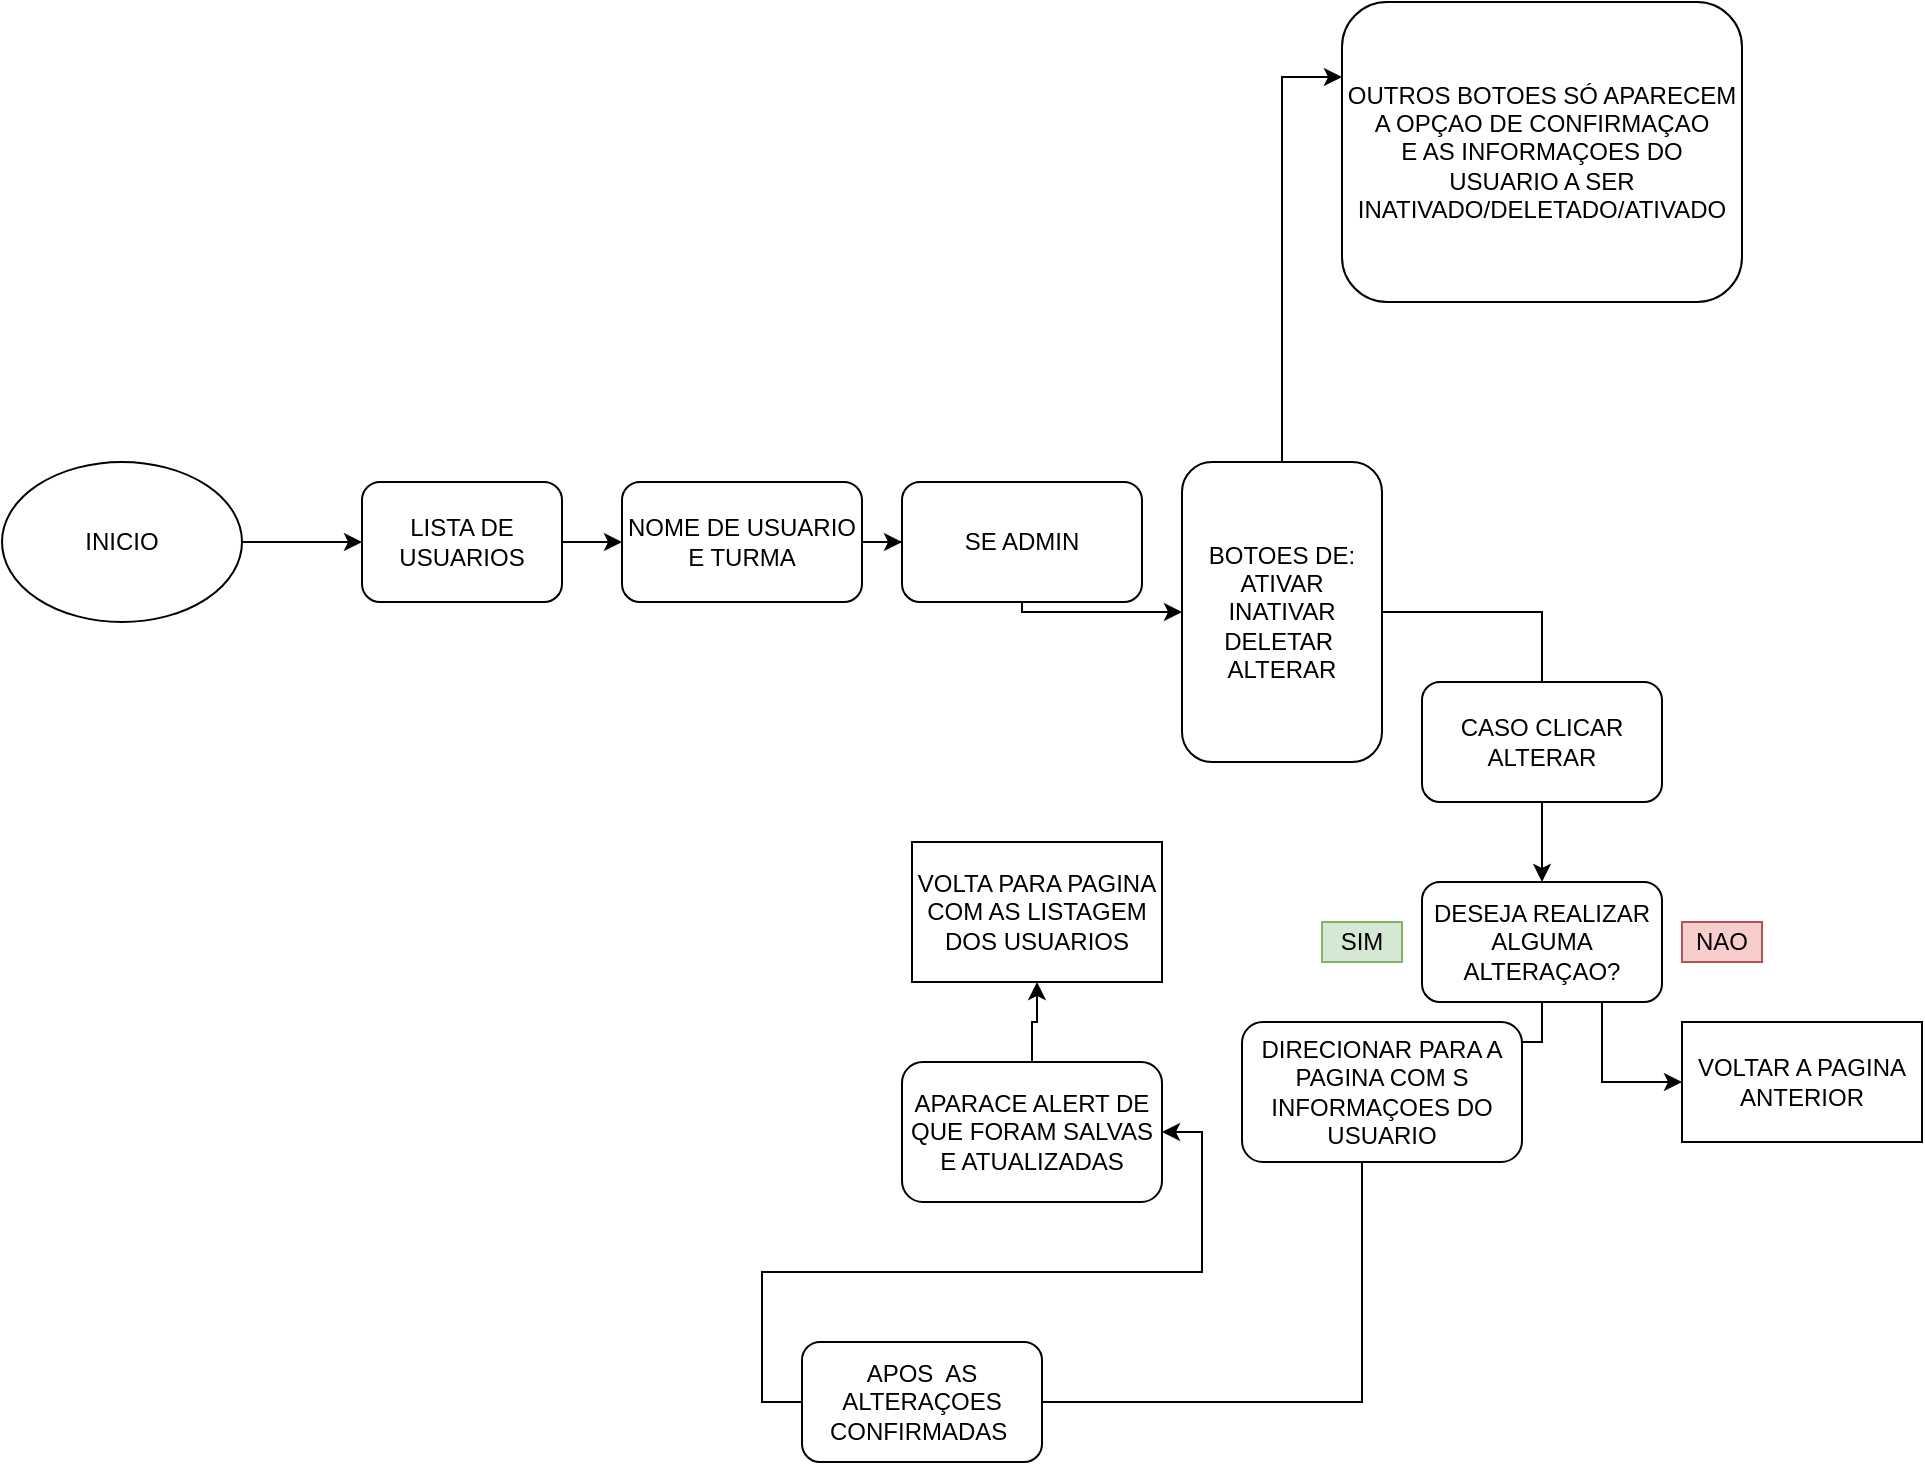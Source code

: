 <mxfile version="26.0.16">
  <diagram name="Página-1" id="2bC5uK4rPnqfn1l3-wC1">
    <mxGraphModel dx="1380" dy="1942" grid="1" gridSize="10" guides="1" tooltips="1" connect="1" arrows="1" fold="1" page="1" pageScale="1" pageWidth="827" pageHeight="1169" math="0" shadow="0">
      <root>
        <mxCell id="0" />
        <mxCell id="1" parent="0" />
        <mxCell id="DpO54ZF7eRutuAHy9TVS-1" style="edgeStyle=orthogonalEdgeStyle;rounded=0;orthogonalLoop=1;jettySize=auto;html=1;exitX=1;exitY=0.5;exitDx=0;exitDy=0;" edge="1" parent="1" source="DpO54ZF7eRutuAHy9TVS-2" target="DpO54ZF7eRutuAHy9TVS-4">
          <mxGeometry relative="1" as="geometry" />
        </mxCell>
        <mxCell id="DpO54ZF7eRutuAHy9TVS-2" value="INICIO" style="ellipse;whiteSpace=wrap;html=1;" vertex="1" parent="1">
          <mxGeometry x="30" y="40" width="120" height="80" as="geometry" />
        </mxCell>
        <mxCell id="DpO54ZF7eRutuAHy9TVS-25" value="" style="edgeStyle=orthogonalEdgeStyle;rounded=0;orthogonalLoop=1;jettySize=auto;html=1;" edge="1" parent="1" source="DpO54ZF7eRutuAHy9TVS-4" target="DpO54ZF7eRutuAHy9TVS-7">
          <mxGeometry relative="1" as="geometry" />
        </mxCell>
        <mxCell id="DpO54ZF7eRutuAHy9TVS-4" value="LISTA DE USUARIOS" style="rounded=1;whiteSpace=wrap;html=1;" vertex="1" parent="1">
          <mxGeometry x="210" y="50" width="100" height="60" as="geometry" />
        </mxCell>
        <mxCell id="DpO54ZF7eRutuAHy9TVS-6" style="edgeStyle=orthogonalEdgeStyle;rounded=0;orthogonalLoop=1;jettySize=auto;html=1;exitX=1;exitY=0.5;exitDx=0;exitDy=0;" edge="1" parent="1" source="DpO54ZF7eRutuAHy9TVS-7" target="DpO54ZF7eRutuAHy9TVS-10">
          <mxGeometry relative="1" as="geometry">
            <mxPoint x="610" y="80" as="targetPoint" />
          </mxGeometry>
        </mxCell>
        <mxCell id="DpO54ZF7eRutuAHy9TVS-27" style="edgeStyle=orthogonalEdgeStyle;rounded=0;orthogonalLoop=1;jettySize=auto;html=1;exitX=1;exitY=0.5;exitDx=0;exitDy=0;entryX=0;entryY=0.5;entryDx=0;entryDy=0;" edge="1" parent="1" source="DpO54ZF7eRutuAHy9TVS-7" target="DpO54ZF7eRutuAHy9TVS-26">
          <mxGeometry relative="1" as="geometry" />
        </mxCell>
        <mxCell id="DpO54ZF7eRutuAHy9TVS-7" value="NOME DE USUARIO E TURMA" style="rounded=1;whiteSpace=wrap;html=1;" vertex="1" parent="1">
          <mxGeometry x="340" y="50" width="120" height="60" as="geometry" />
        </mxCell>
        <mxCell id="DpO54ZF7eRutuAHy9TVS-8" style="edgeStyle=orthogonalEdgeStyle;rounded=0;orthogonalLoop=1;jettySize=auto;html=1;" edge="1" parent="1" source="DpO54ZF7eRutuAHy9TVS-10" target="DpO54ZF7eRutuAHy9TVS-13">
          <mxGeometry relative="1" as="geometry" />
        </mxCell>
        <mxCell id="DpO54ZF7eRutuAHy9TVS-9" style="edgeStyle=orthogonalEdgeStyle;rounded=0;orthogonalLoop=1;jettySize=auto;html=1;exitX=0.5;exitY=0;exitDx=0;exitDy=0;entryX=0;entryY=0.25;entryDx=0;entryDy=0;" edge="1" parent="1" source="DpO54ZF7eRutuAHy9TVS-10" target="DpO54ZF7eRutuAHy9TVS-15">
          <mxGeometry relative="1" as="geometry">
            <mxPoint x="650" y="-20" as="targetPoint" />
          </mxGeometry>
        </mxCell>
        <mxCell id="DpO54ZF7eRutuAHy9TVS-10" value="BOTOES DE:&lt;div&gt;ATIVAR&lt;/div&gt;&lt;div&gt;INATIVAR&lt;/div&gt;&lt;div&gt;DELETAR&amp;nbsp;&lt;/div&gt;&lt;div&gt;ALTERAR&lt;/div&gt;" style="rounded=1;whiteSpace=wrap;html=1;" vertex="1" parent="1">
          <mxGeometry x="620" y="40" width="100" height="150" as="geometry" />
        </mxCell>
        <mxCell id="DpO54ZF7eRutuAHy9TVS-11" style="edgeStyle=orthogonalEdgeStyle;rounded=0;orthogonalLoop=1;jettySize=auto;html=1;exitX=0.5;exitY=1;exitDx=0;exitDy=0;entryX=0.5;entryY=0;entryDx=0;entryDy=0;" edge="1" parent="1" source="DpO54ZF7eRutuAHy9TVS-13" target="DpO54ZF7eRutuAHy9TVS-17">
          <mxGeometry relative="1" as="geometry">
            <Array as="points">
              <mxPoint x="800" y="330" />
              <mxPoint x="710" y="330" />
              <mxPoint x="710" y="510" />
              <mxPoint x="490" y="510" />
            </Array>
          </mxGeometry>
        </mxCell>
        <mxCell id="DpO54ZF7eRutuAHy9TVS-12" style="edgeStyle=orthogonalEdgeStyle;rounded=0;orthogonalLoop=1;jettySize=auto;html=1;exitX=0.75;exitY=1;exitDx=0;exitDy=0;entryX=0;entryY=0.5;entryDx=0;entryDy=0;" edge="1" parent="1" source="DpO54ZF7eRutuAHy9TVS-13" target="DpO54ZF7eRutuAHy9TVS-23">
          <mxGeometry relative="1" as="geometry" />
        </mxCell>
        <mxCell id="DpO54ZF7eRutuAHy9TVS-13" value="DESEJA REALIZAR ALGUMA ALTERAÇAO?" style="rounded=1;whiteSpace=wrap;html=1;" vertex="1" parent="1">
          <mxGeometry x="740" y="250" width="120" height="60" as="geometry" />
        </mxCell>
        <mxCell id="DpO54ZF7eRutuAHy9TVS-14" value="CASO CLICAR ALTERAR" style="rounded=1;whiteSpace=wrap;html=1;" vertex="1" parent="1">
          <mxGeometry x="740" y="150" width="120" height="60" as="geometry" />
        </mxCell>
        <mxCell id="DpO54ZF7eRutuAHy9TVS-15" value="OUTROS BOTOES SÓ APARECEM A OPÇAO DE CONFIRMAÇAO&lt;br&gt;E AS INFORMAÇOES DO USUARIO A SER INATIVADO/DELETADO/ATIVADO" style="rounded=1;whiteSpace=wrap;html=1;" vertex="1" parent="1">
          <mxGeometry x="700" y="-190" width="200" height="150" as="geometry" />
        </mxCell>
        <mxCell id="DpO54ZF7eRutuAHy9TVS-16" style="edgeStyle=orthogonalEdgeStyle;rounded=0;orthogonalLoop=1;jettySize=auto;html=1;exitX=0;exitY=0.5;exitDx=0;exitDy=0;entryX=1;entryY=0.5;entryDx=0;entryDy=0;" edge="1" parent="1" source="DpO54ZF7eRutuAHy9TVS-17" target="DpO54ZF7eRutuAHy9TVS-20">
          <mxGeometry relative="1" as="geometry" />
        </mxCell>
        <mxCell id="DpO54ZF7eRutuAHy9TVS-17" value="APOS&amp;nbsp; AS ALTERAÇOES&lt;div&gt;CONFIRMADAS&amp;nbsp;&lt;/div&gt;" style="rounded=1;whiteSpace=wrap;html=1;" vertex="1" parent="1">
          <mxGeometry x="430" y="480" width="120" height="60" as="geometry" />
        </mxCell>
        <mxCell id="DpO54ZF7eRutuAHy9TVS-18" value="SIM" style="whiteSpace=wrap;html=1;fillColor=#d5e8d4;strokeColor=#82b366;" vertex="1" parent="1">
          <mxGeometry x="690" y="270" width="40" height="20" as="geometry" />
        </mxCell>
        <mxCell id="DpO54ZF7eRutuAHy9TVS-19" style="edgeStyle=orthogonalEdgeStyle;rounded=0;orthogonalLoop=1;jettySize=auto;html=1;exitX=0.5;exitY=0;exitDx=0;exitDy=0;" edge="1" parent="1" source="DpO54ZF7eRutuAHy9TVS-20" target="DpO54ZF7eRutuAHy9TVS-21">
          <mxGeometry relative="1" as="geometry" />
        </mxCell>
        <mxCell id="DpO54ZF7eRutuAHy9TVS-20" value="APARACE ALERT DE QUE FORAM SALVAS E ATUALIZADAS" style="rounded=1;whiteSpace=wrap;html=1;" vertex="1" parent="1">
          <mxGeometry x="480" y="340" width="130" height="70" as="geometry" />
        </mxCell>
        <mxCell id="DpO54ZF7eRutuAHy9TVS-21" value="VOLTA PARA PAGINA COM AS LISTAGEM DOS USUARIOS" style="whiteSpace=wrap;html=1;" vertex="1" parent="1">
          <mxGeometry x="485" y="230" width="125" height="70" as="geometry" />
        </mxCell>
        <mxCell id="DpO54ZF7eRutuAHy9TVS-22" value="NAO" style="whiteSpace=wrap;html=1;fillColor=#f8cecc;strokeColor=#b85450;" vertex="1" parent="1">
          <mxGeometry x="870" y="270" width="40" height="20" as="geometry" />
        </mxCell>
        <mxCell id="DpO54ZF7eRutuAHy9TVS-23" value="VOLTAR A PAGINA ANTERIOR" style="whiteSpace=wrap;html=1;" vertex="1" parent="1">
          <mxGeometry x="870" y="320" width="120" height="60" as="geometry" />
        </mxCell>
        <mxCell id="DpO54ZF7eRutuAHy9TVS-24" value="DIRECIONAR PARA A PAGINA COM S INFORMAÇOES DO USUARIO" style="rounded=1;whiteSpace=wrap;html=1;" vertex="1" parent="1">
          <mxGeometry x="650" y="320" width="140" height="70" as="geometry" />
        </mxCell>
        <mxCell id="DpO54ZF7eRutuAHy9TVS-26" value="SE ADMIN" style="rounded=1;whiteSpace=wrap;html=1;" vertex="1" parent="1">
          <mxGeometry x="480" y="50" width="120" height="60" as="geometry" />
        </mxCell>
      </root>
    </mxGraphModel>
  </diagram>
</mxfile>
